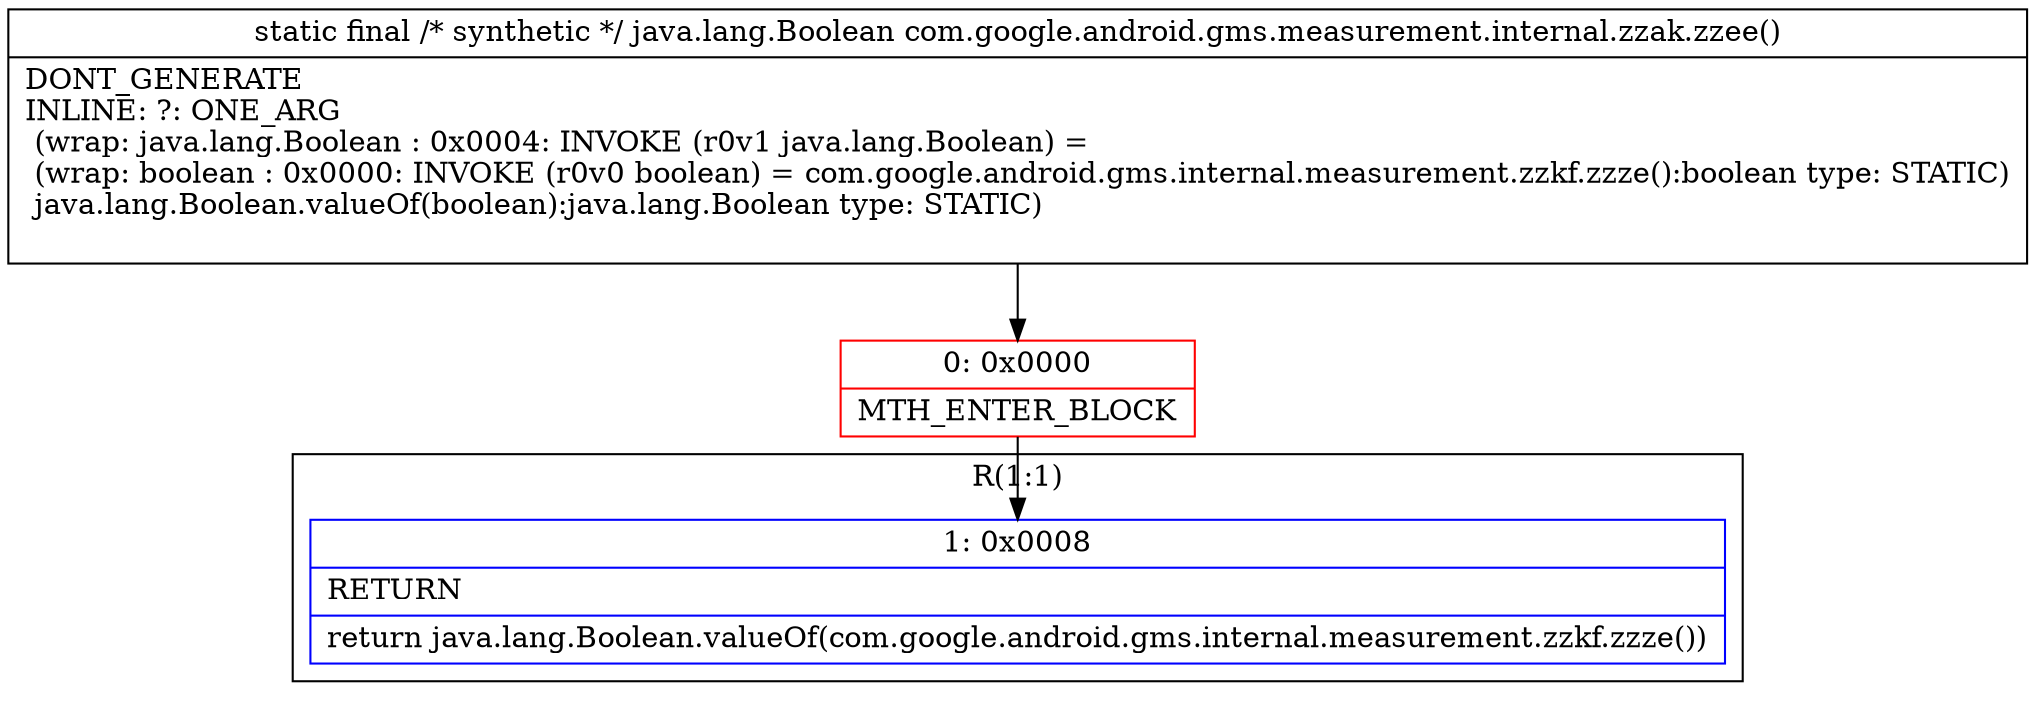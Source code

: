 digraph "CFG forcom.google.android.gms.measurement.internal.zzak.zzee()Ljava\/lang\/Boolean;" {
subgraph cluster_Region_1102803401 {
label = "R(1:1)";
node [shape=record,color=blue];
Node_1 [shape=record,label="{1\:\ 0x0008|RETURN\l|return java.lang.Boolean.valueOf(com.google.android.gms.internal.measurement.zzkf.zzze())\l}"];
}
Node_0 [shape=record,color=red,label="{0\:\ 0x0000|MTH_ENTER_BLOCK\l}"];
MethodNode[shape=record,label="{static final \/* synthetic *\/ java.lang.Boolean com.google.android.gms.measurement.internal.zzak.zzee()  | DONT_GENERATE\lINLINE: ?: ONE_ARG  \l  (wrap: java.lang.Boolean : 0x0004: INVOKE  (r0v1 java.lang.Boolean) = \l  (wrap: boolean : 0x0000: INVOKE  (r0v0 boolean) =  com.google.android.gms.internal.measurement.zzkf.zzze():boolean type: STATIC)\l java.lang.Boolean.valueOf(boolean):java.lang.Boolean type: STATIC)\l\l}"];
MethodNode -> Node_0;
Node_0 -> Node_1;
}

